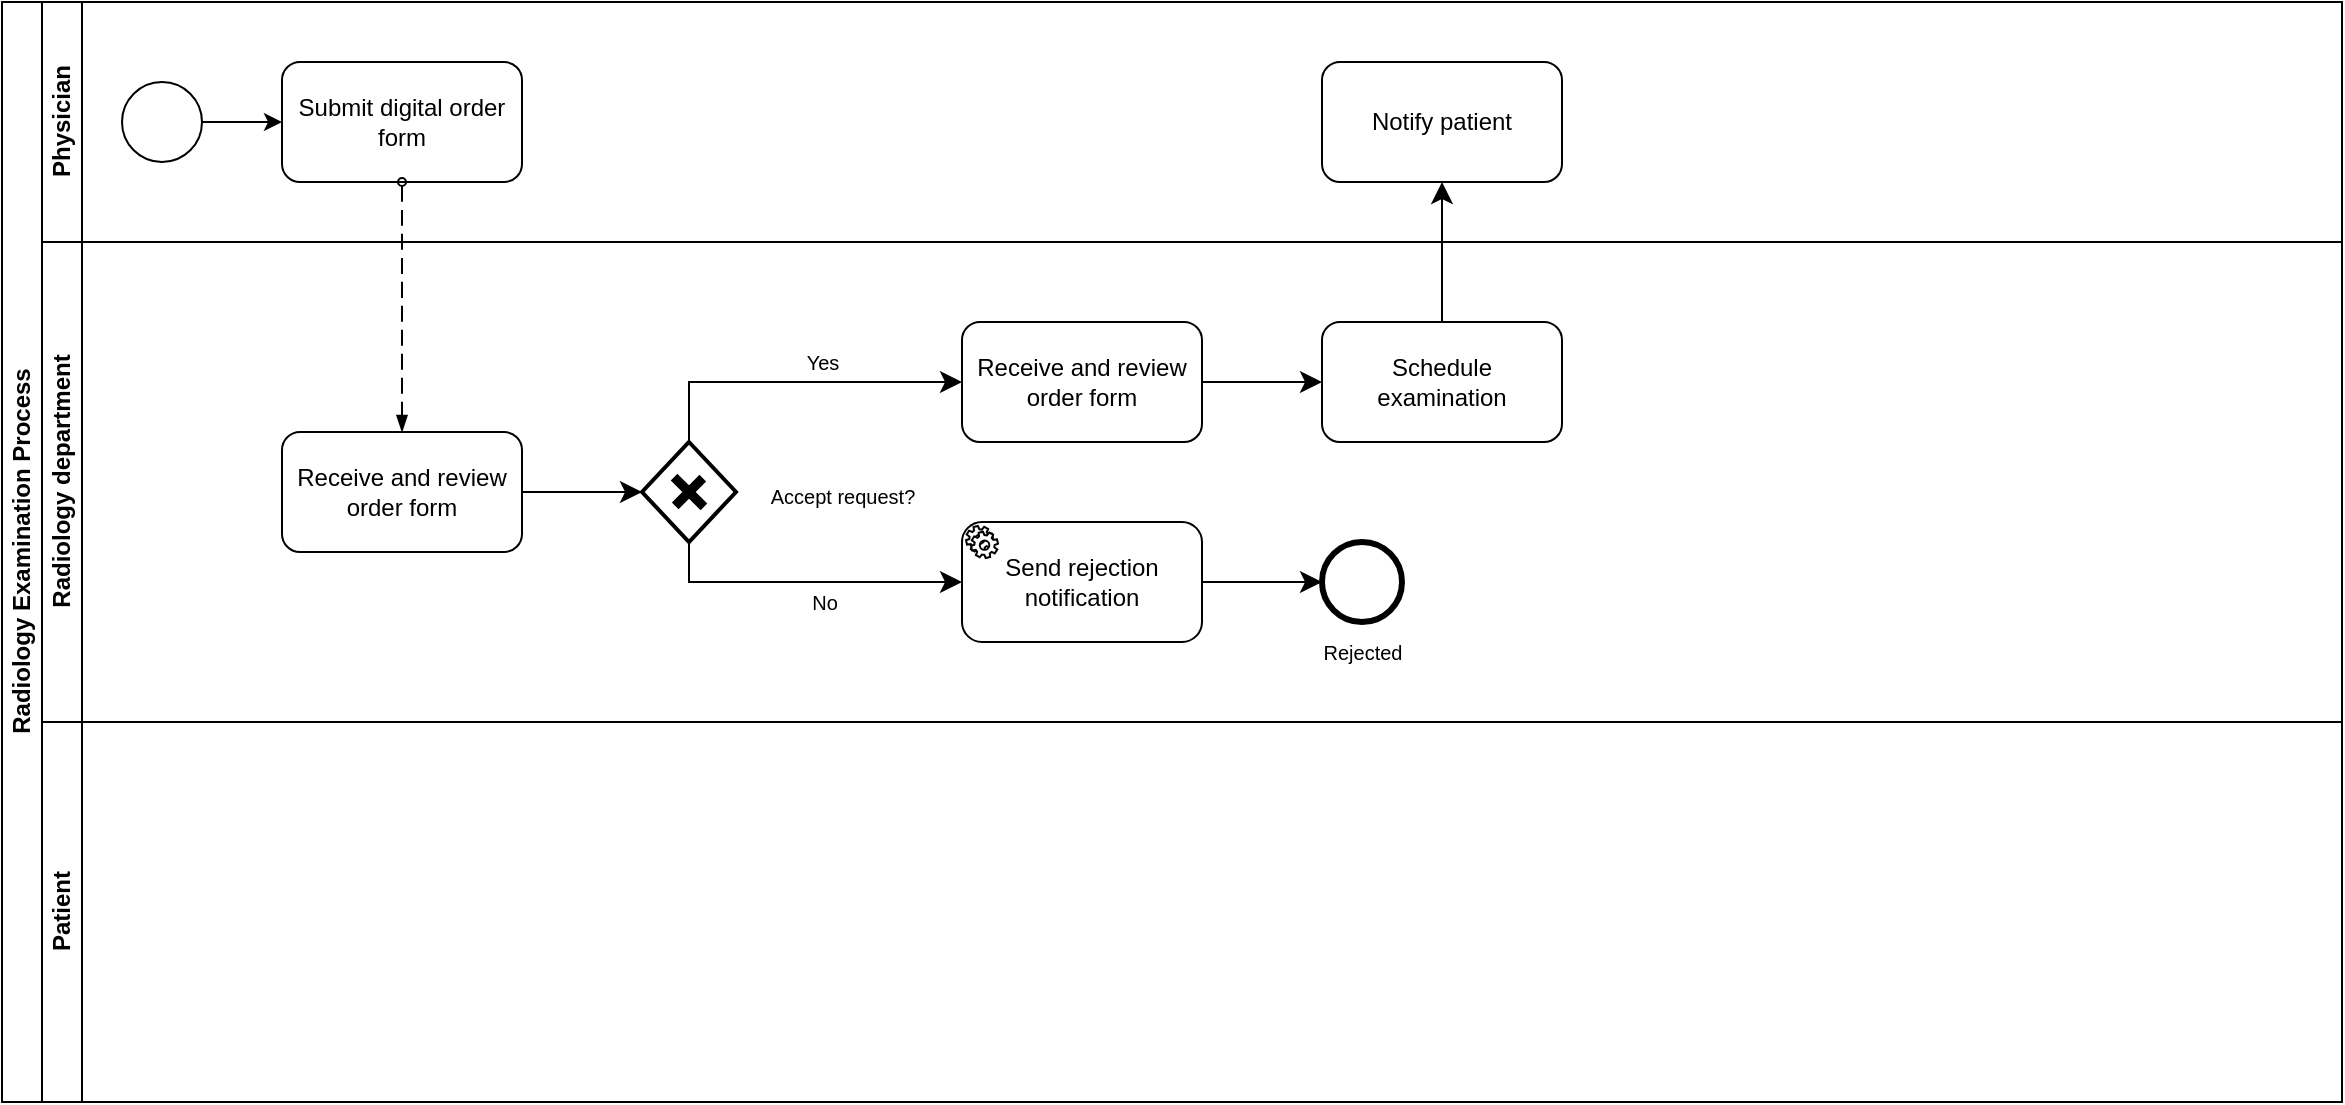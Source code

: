 <mxfile version="24.7.14">
  <diagram id="prtHgNgQTEPvFCAcTncT" name="Page-1">
    <mxGraphModel dx="1163" dy="738" grid="1" gridSize="10" guides="1" tooltips="1" connect="1" arrows="1" fold="1" page="1" pageScale="1" pageWidth="827" pageHeight="1169" math="0" shadow="0">
      <root>
        <mxCell id="0" />
        <mxCell id="1" parent="0" />
        <mxCell id="dNxyNK7c78bLwvsdeMH5-19" value="Radiology Examination Process" style="swimlane;html=1;childLayout=stackLayout;resizeParent=1;resizeParentMax=0;horizontal=0;startSize=20;horizontalStack=0;" parent="1" vertex="1">
          <mxGeometry x="120" y="120" width="1170" height="550" as="geometry" />
        </mxCell>
        <mxCell id="dNxyNK7c78bLwvsdeMH5-20" value="Physician" style="swimlane;html=1;startSize=20;horizontal=0;" parent="dNxyNK7c78bLwvsdeMH5-19" vertex="1">
          <mxGeometry x="20" width="1150" height="120" as="geometry" />
        </mxCell>
        <mxCell id="dNxyNK7c78bLwvsdeMH5-25" value="" style="edgeStyle=orthogonalEdgeStyle;rounded=0;orthogonalLoop=1;jettySize=auto;html=1;" parent="dNxyNK7c78bLwvsdeMH5-20" source="dNxyNK7c78bLwvsdeMH5-23" edge="1">
          <mxGeometry relative="1" as="geometry">
            <mxPoint x="120" y="60" as="targetPoint" />
          </mxGeometry>
        </mxCell>
        <mxCell id="dNxyNK7c78bLwvsdeMH5-23" value="" style="ellipse;whiteSpace=wrap;html=1;" parent="dNxyNK7c78bLwvsdeMH5-20" vertex="1">
          <mxGeometry x="40" y="40" width="40" height="40" as="geometry" />
        </mxCell>
        <mxCell id="Bps6QAkfudOiZq9MDSKu-3" value="Submit digital order form" style="rounded=1;whiteSpace=wrap;html=1;" vertex="1" parent="dNxyNK7c78bLwvsdeMH5-20">
          <mxGeometry x="120" y="30" width="120" height="60" as="geometry" />
        </mxCell>
        <mxCell id="Bps6QAkfudOiZq9MDSKu-29" value="Notify patient" style="rounded=1;whiteSpace=wrap;html=1;" vertex="1" parent="dNxyNK7c78bLwvsdeMH5-20">
          <mxGeometry x="640" y="30" width="120" height="60" as="geometry" />
        </mxCell>
        <mxCell id="dNxyNK7c78bLwvsdeMH5-21" value="Radiology department" style="swimlane;html=1;startSize=20;horizontal=0;" parent="dNxyNK7c78bLwvsdeMH5-19" vertex="1">
          <mxGeometry x="20" y="120" width="1150" height="240" as="geometry" />
        </mxCell>
        <mxCell id="Bps6QAkfudOiZq9MDSKu-4" value="Receive and review order form" style="rounded=1;whiteSpace=wrap;html=1;" vertex="1" parent="dNxyNK7c78bLwvsdeMH5-21">
          <mxGeometry x="120" y="95" width="120" height="60" as="geometry" />
        </mxCell>
        <mxCell id="Bps6QAkfudOiZq9MDSKu-19" style="edgeStyle=orthogonalEdgeStyle;rounded=0;orthogonalLoop=1;jettySize=auto;html=1;entryX=0;entryY=0.5;entryDx=0;entryDy=0;fontSize=12;startSize=8;endSize=8;exitX=0.5;exitY=0;exitDx=0;exitDy=0;exitPerimeter=0;" edge="1" parent="dNxyNK7c78bLwvsdeMH5-21" source="Bps6QAkfudOiZq9MDSKu-7" target="Bps6QAkfudOiZq9MDSKu-17">
          <mxGeometry relative="1" as="geometry" />
        </mxCell>
        <mxCell id="Bps6QAkfudOiZq9MDSKu-20" value="Yes" style="edgeLabel;html=1;align=center;verticalAlign=middle;resizable=0;points=[];fontSize=10;" vertex="1" connectable="0" parent="Bps6QAkfudOiZq9MDSKu-19">
          <mxGeometry x="-0.08" relative="1" as="geometry">
            <mxPoint x="20" y="-10" as="offset" />
          </mxGeometry>
        </mxCell>
        <mxCell id="Bps6QAkfudOiZq9MDSKu-7" value="" style="strokeWidth=2;html=1;shape=mxgraph.flowchart.decision;whiteSpace=wrap;" vertex="1" parent="dNxyNK7c78bLwvsdeMH5-21">
          <mxGeometry x="300" y="100" width="47" height="50" as="geometry" />
        </mxCell>
        <mxCell id="Bps6QAkfudOiZq9MDSKu-8" value="" style="shape=cross;whiteSpace=wrap;html=1;rotation=45;fillColor=#000000;" vertex="1" parent="dNxyNK7c78bLwvsdeMH5-21">
          <mxGeometry x="313.44" y="115.74" width="20.13" height="18.52" as="geometry" />
        </mxCell>
        <mxCell id="Bps6QAkfudOiZq9MDSKu-10" style="edgeStyle=none;curved=1;rounded=0;orthogonalLoop=1;jettySize=auto;html=1;entryX=0;entryY=0.5;entryDx=0;entryDy=0;entryPerimeter=0;fontSize=12;startSize=8;endSize=8;" edge="1" parent="dNxyNK7c78bLwvsdeMH5-21" source="Bps6QAkfudOiZq9MDSKu-4" target="Bps6QAkfudOiZq9MDSKu-7">
          <mxGeometry relative="1" as="geometry" />
        </mxCell>
        <mxCell id="Bps6QAkfudOiZq9MDSKu-11" value="&lt;font style=&quot;font-size: 10px;&quot;&gt;Accept request?&lt;/font&gt;" style="text;html=1;align=center;verticalAlign=middle;resizable=0;points=[];autosize=1;strokeColor=none;fillColor=none;fontSize=16;" vertex="1" parent="dNxyNK7c78bLwvsdeMH5-21">
          <mxGeometry x="350" y="110" width="100" height="30" as="geometry" />
        </mxCell>
        <mxCell id="Bps6QAkfudOiZq9MDSKu-28" style="edgeStyle=none;curved=1;rounded=0;orthogonalLoop=1;jettySize=auto;html=1;entryX=0;entryY=0.5;entryDx=0;entryDy=0;fontSize=12;startSize=8;endSize=8;" edge="1" parent="dNxyNK7c78bLwvsdeMH5-21" source="Bps6QAkfudOiZq9MDSKu-17" target="Bps6QAkfudOiZq9MDSKu-27">
          <mxGeometry relative="1" as="geometry" />
        </mxCell>
        <mxCell id="Bps6QAkfudOiZq9MDSKu-17" value="Receive and review order form" style="rounded=1;whiteSpace=wrap;html=1;" vertex="1" parent="dNxyNK7c78bLwvsdeMH5-21">
          <mxGeometry x="460" y="40.0" width="120" height="60" as="geometry" />
        </mxCell>
        <mxCell id="Bps6QAkfudOiZq9MDSKu-24" value="Send rejection notification" style="points=[[0.25,0,0],[0.5,0,0],[0.75,0,0],[1,0.25,0],[1,0.5,0],[1,0.75,0],[0.75,1,0],[0.5,1,0],[0.25,1,0],[0,0.75,0],[0,0.5,0],[0,0.25,0]];shape=mxgraph.bpmn.task;whiteSpace=wrap;rectStyle=rounded;size=10;html=1;container=1;expand=0;collapsible=0;taskMarker=service;" vertex="1" parent="dNxyNK7c78bLwvsdeMH5-21">
          <mxGeometry x="460" y="140" width="120" height="60" as="geometry" />
        </mxCell>
        <mxCell id="Bps6QAkfudOiZq9MDSKu-12" style="edgeStyle=orthogonalEdgeStyle;rounded=0;orthogonalLoop=1;jettySize=auto;html=1;exitX=0.5;exitY=1;exitDx=0;exitDy=0;exitPerimeter=0;fontSize=12;startSize=8;endSize=8;entryX=0;entryY=0.5;entryDx=0;entryDy=0;entryPerimeter=0;" edge="1" parent="dNxyNK7c78bLwvsdeMH5-21" source="Bps6QAkfudOiZq9MDSKu-7" target="Bps6QAkfudOiZq9MDSKu-24">
          <mxGeometry relative="1" as="geometry">
            <mxPoint x="303" y="-30" as="targetPoint" />
          </mxGeometry>
        </mxCell>
        <mxCell id="Bps6QAkfudOiZq9MDSKu-21" value="No" style="edgeLabel;html=1;align=center;verticalAlign=middle;resizable=0;points=[];fontSize=10;" vertex="1" connectable="0" parent="Bps6QAkfudOiZq9MDSKu-12">
          <mxGeometry x="-0.202" relative="1" as="geometry">
            <mxPoint x="25" y="10" as="offset" />
          </mxGeometry>
        </mxCell>
        <mxCell id="Bps6QAkfudOiZq9MDSKu-16" value="" style="points=[[0.145,0.145,0],[0.5,0,0],[0.855,0.145,0],[1,0.5,0],[0.855,0.855,0],[0.5,1,0],[0.145,0.855,0],[0,0.5,0]];shape=mxgraph.bpmn.event;html=1;verticalLabelPosition=bottom;labelBackgroundColor=#ffffff;verticalAlign=top;align=center;perimeter=ellipsePerimeter;outlineConnect=0;aspect=fixed;outline=end;symbol=terminate2;" vertex="1" parent="dNxyNK7c78bLwvsdeMH5-21">
          <mxGeometry x="640" y="150" width="40" height="40" as="geometry" />
        </mxCell>
        <mxCell id="Bps6QAkfudOiZq9MDSKu-26" style="edgeStyle=none;curved=1;rounded=0;orthogonalLoop=1;jettySize=auto;html=1;entryX=0;entryY=0.5;entryDx=0;entryDy=0;entryPerimeter=0;fontSize=12;startSize=8;endSize=8;" edge="1" parent="dNxyNK7c78bLwvsdeMH5-21" source="Bps6QAkfudOiZq9MDSKu-24" target="Bps6QAkfudOiZq9MDSKu-16">
          <mxGeometry relative="1" as="geometry" />
        </mxCell>
        <mxCell id="Bps6QAkfudOiZq9MDSKu-25" value="Rejected" style="text;html=1;align=center;verticalAlign=middle;resizable=0;points=[];autosize=1;strokeColor=none;fillColor=none;fontSize=10;" vertex="1" parent="dNxyNK7c78bLwvsdeMH5-21">
          <mxGeometry x="630" y="190" width="60" height="30" as="geometry" />
        </mxCell>
        <mxCell id="Bps6QAkfudOiZq9MDSKu-27" value="Schedule examination" style="rounded=1;whiteSpace=wrap;html=1;" vertex="1" parent="dNxyNK7c78bLwvsdeMH5-21">
          <mxGeometry x="640" y="40" width="120" height="60" as="geometry" />
        </mxCell>
        <mxCell id="dNxyNK7c78bLwvsdeMH5-22" value="Patient" style="swimlane;html=1;startSize=20;horizontal=0;" parent="dNxyNK7c78bLwvsdeMH5-19" vertex="1">
          <mxGeometry x="20" y="360" width="1150" height="190" as="geometry" />
        </mxCell>
        <mxCell id="Bps6QAkfudOiZq9MDSKu-6" value="" style="dashed=1;dashPattern=8 4;endArrow=blockThin;endFill=1;startArrow=oval;startFill=0;endSize=6;startSize=4;html=1;rounded=0;fontSize=12;curved=1;exitX=0.5;exitY=1;exitDx=0;exitDy=0;entryX=0.5;entryY=0;entryDx=0;entryDy=0;" edge="1" parent="dNxyNK7c78bLwvsdeMH5-19" source="Bps6QAkfudOiZq9MDSKu-3" target="Bps6QAkfudOiZq9MDSKu-4">
          <mxGeometry width="160" relative="1" as="geometry">
            <mxPoint x="130" y="210" as="sourcePoint" />
            <mxPoint x="290" y="210" as="targetPoint" />
          </mxGeometry>
        </mxCell>
        <mxCell id="Bps6QAkfudOiZq9MDSKu-30" style="edgeStyle=none;curved=1;rounded=0;orthogonalLoop=1;jettySize=auto;html=1;entryX=0.5;entryY=1;entryDx=0;entryDy=0;fontSize=12;startSize=8;endSize=8;" edge="1" parent="dNxyNK7c78bLwvsdeMH5-19" source="Bps6QAkfudOiZq9MDSKu-27" target="Bps6QAkfudOiZq9MDSKu-29">
          <mxGeometry relative="1" as="geometry" />
        </mxCell>
      </root>
    </mxGraphModel>
  </diagram>
</mxfile>
